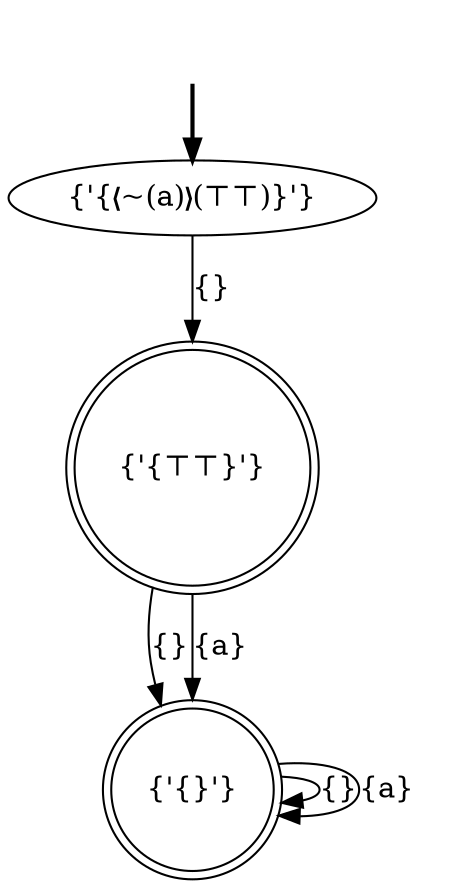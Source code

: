 digraph {
	fake [style=invisible]
	"{'{❬~(a)❭(⊤⊤)}'}" [root=true]
	"{'{⊤⊤}'}" [shape=doublecircle]
	"{'{}'}" [shape=doublecircle]
	fake -> "{'{❬~(a)❭(⊤⊤)}'}" [style=bold]
	"{'{❬~(a)❭(⊤⊤)}'}" -> "{'{⊤⊤}'}" [label="{}"]
	"{'{⊤⊤}'}" -> "{'{}'}" [label="{}"]
	"{'{}'}" -> "{'{}'}" [label="{}"]
	"{'{⊤⊤}'}" -> "{'{}'}" [label="{a}"]
	"{'{}'}" -> "{'{}'}" [label="{a}"]
}
